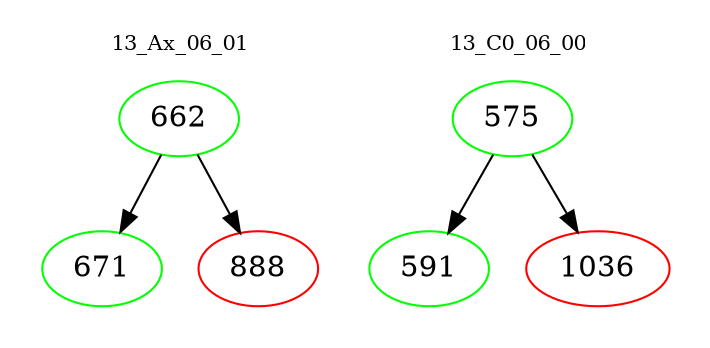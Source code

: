 digraph{
subgraph cluster_0 {
color = white
label = "13_Ax_06_01";
fontsize=10;
T0_662 [label="662", color="green"]
T0_662 -> T0_671 [color="black"]
T0_671 [label="671", color="green"]
T0_662 -> T0_888 [color="black"]
T0_888 [label="888", color="red"]
}
subgraph cluster_1 {
color = white
label = "13_C0_06_00";
fontsize=10;
T1_575 [label="575", color="green"]
T1_575 -> T1_591 [color="black"]
T1_591 [label="591", color="green"]
T1_575 -> T1_1036 [color="black"]
T1_1036 [label="1036", color="red"]
}
}
